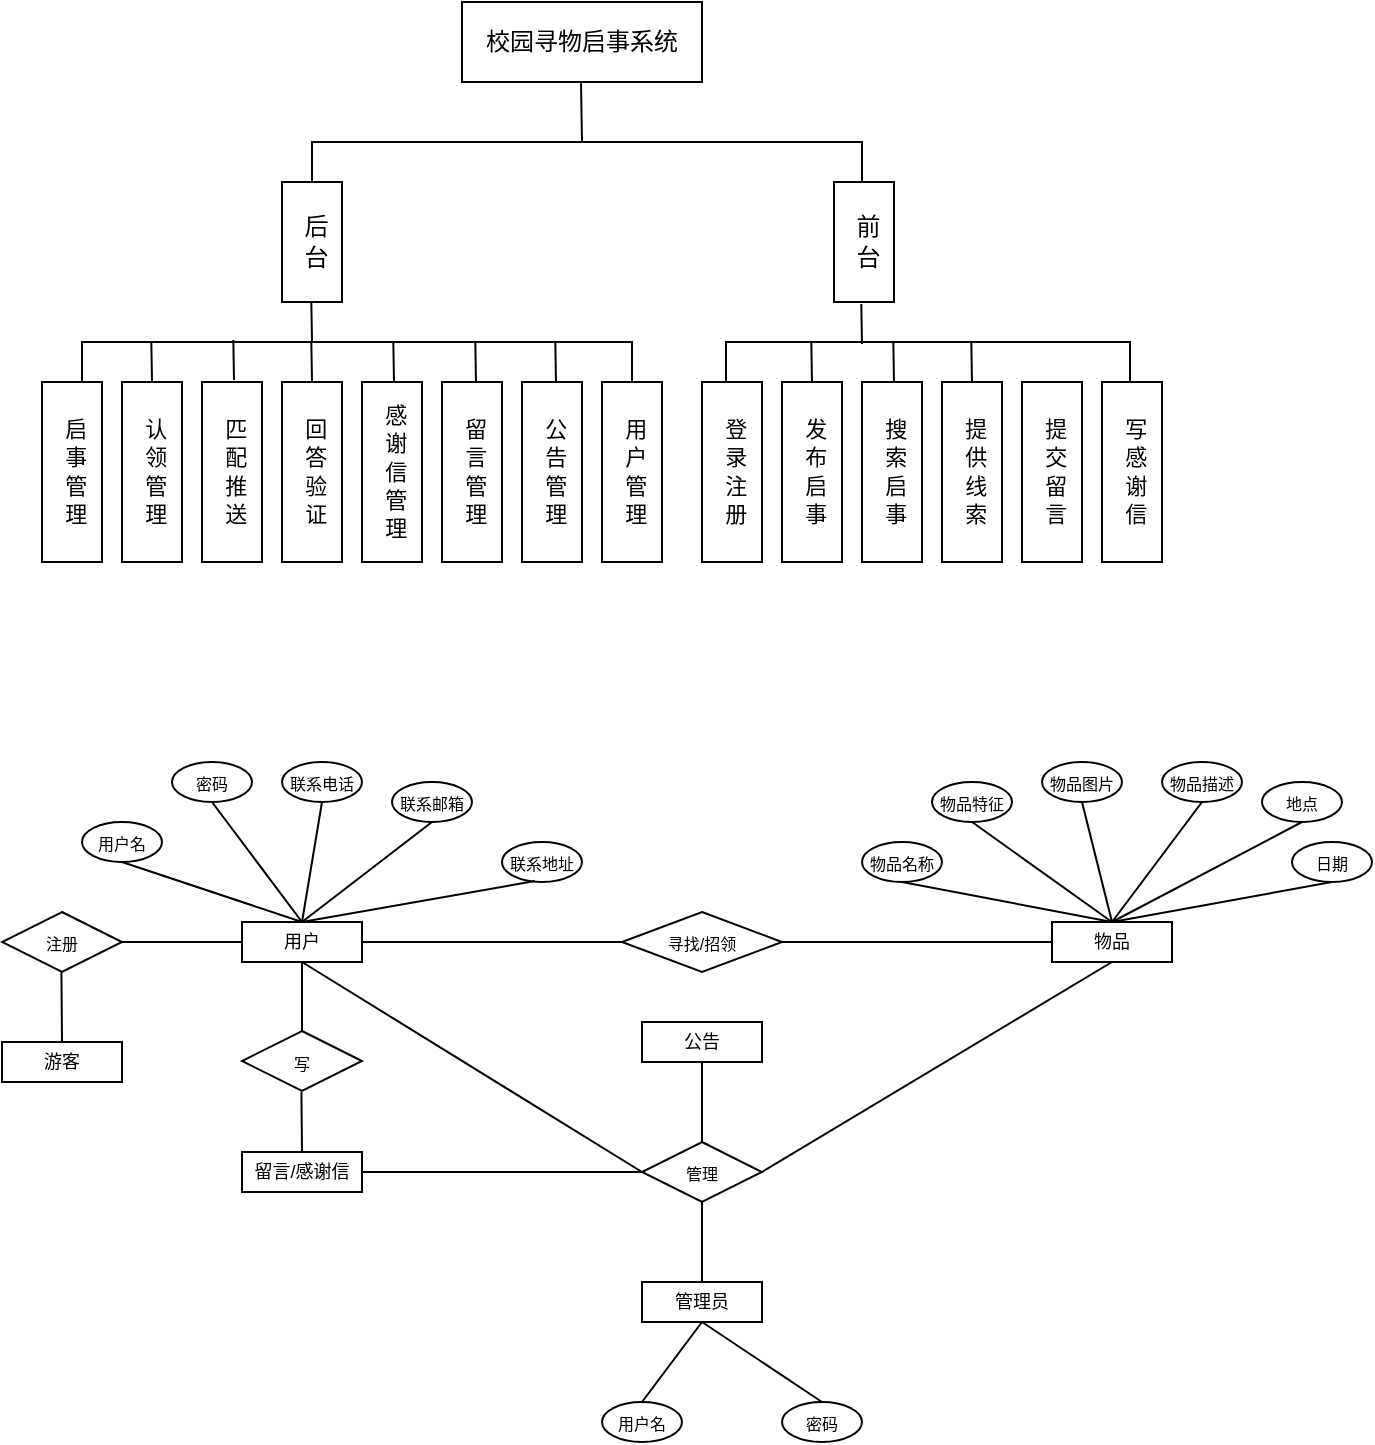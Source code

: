 <mxfile version="24.8.0">
  <diagram id="prtHgNgQTEPvFCAcTncT" name="Page-1">
    <mxGraphModel dx="842" dy="533" grid="1" gridSize="10" guides="1" tooltips="1" connect="1" arrows="1" fold="1" page="1" pageScale="1" pageWidth="827" pageHeight="1169" math="1" shadow="0">
      <root>
        <mxCell id="0" />
        <mxCell id="1" parent="0" />
        <mxCell id="6uF64dpKUKu1V5xcWmwK-1" value="校园寻物启事系统" style="rounded=0;whiteSpace=wrap;html=1;" parent="1" vertex="1">
          <mxGeometry x="320" y="40" width="120" height="40" as="geometry" />
        </mxCell>
        <mxCell id="6uF64dpKUKu1V5xcWmwK-2" value="" style="endArrow=none;html=1;rounded=0;" parent="1" edge="1">
          <mxGeometry width="50" height="50" relative="1" as="geometry">
            <mxPoint x="380" y="110" as="sourcePoint" />
            <mxPoint x="379.5" y="80" as="targetPoint" />
          </mxGeometry>
        </mxCell>
        <mxCell id="6uF64dpKUKu1V5xcWmwK-3" value="后 台" style="rounded=0;align=center;verticalAlign=middle;spacingTop=0;html=1;labelPosition=center;verticalLabelPosition=middle;fontSize=12;spacing=0;spacingBottom=0;spacingLeft=0;horizontal=1;textDirection=vertical-lr;whiteSpace=wrap;" parent="1" vertex="1">
          <mxGeometry x="230" y="130" width="30" height="60" as="geometry" />
        </mxCell>
        <mxCell id="6uF64dpKUKu1V5xcWmwK-4" value="前 台" style="rounded=0;align=center;verticalAlign=middle;spacingTop=0;html=1;labelPosition=center;verticalLabelPosition=middle;fontSize=12;spacing=0;spacingBottom=0;spacingLeft=0;horizontal=1;textDirection=vertical-lr;whiteSpace=wrap;" parent="1" vertex="1">
          <mxGeometry x="506" y="130" width="30" height="60" as="geometry" />
        </mxCell>
        <mxCell id="6uF64dpKUKu1V5xcWmwK-5" value="" style="shape=partialRectangle;whiteSpace=wrap;html=1;bottom=1;right=1;left=1;top=0;fillColor=none;routingCenterX=-0.5;rotation=-180;" parent="1" vertex="1">
          <mxGeometry x="245" y="110" width="275" height="20" as="geometry" />
        </mxCell>
        <mxCell id="6uF64dpKUKu1V5xcWmwK-8" value="" style="shape=partialRectangle;whiteSpace=wrap;html=1;bottom=1;right=1;left=1;top=0;fillColor=none;routingCenterX=-0.5;rotation=-180;" parent="1" vertex="1">
          <mxGeometry x="130" y="210" width="275" height="20" as="geometry" />
        </mxCell>
        <mxCell id="6uF64dpKUKu1V5xcWmwK-9" value="" style="endArrow=none;html=1;rounded=0;" parent="1" edge="1">
          <mxGeometry width="50" height="50" relative="1" as="geometry">
            <mxPoint x="245" y="210" as="sourcePoint" />
            <mxPoint x="244.66" y="190" as="targetPoint" />
          </mxGeometry>
        </mxCell>
        <mxCell id="6uF64dpKUKu1V5xcWmwK-11" value="启 事 管 理" style="rounded=0;align=center;verticalAlign=middle;spacingTop=0;html=1;labelPosition=center;verticalLabelPosition=middle;fontSize=11;spacing=0;spacingBottom=0;spacingLeft=0;horizontal=1;textDirection=vertical-lr;whiteSpace=wrap;" parent="1" vertex="1">
          <mxGeometry x="110" y="230" width="30" height="90" as="geometry" />
        </mxCell>
        <mxCell id="6uF64dpKUKu1V5xcWmwK-13" value="认 领 管 理" style="rounded=0;align=center;verticalAlign=middle;spacingTop=0;html=1;labelPosition=center;verticalLabelPosition=middle;fontSize=11;spacing=0;spacingBottom=0;spacingLeft=0;horizontal=1;textDirection=vertical-lr;whiteSpace=wrap;" parent="1" vertex="1">
          <mxGeometry x="150" y="230" width="30" height="90" as="geometry" />
        </mxCell>
        <mxCell id="6uF64dpKUKu1V5xcWmwK-14" value="匹 配 推 送" style="rounded=0;align=center;verticalAlign=middle;spacingTop=0;html=1;labelPosition=center;verticalLabelPosition=middle;fontSize=11;spacing=0;spacingBottom=0;spacingLeft=0;horizontal=1;textDirection=vertical-lr;whiteSpace=wrap;" parent="1" vertex="1">
          <mxGeometry x="190" y="230" width="30" height="90" as="geometry" />
        </mxCell>
        <mxCell id="6uF64dpKUKu1V5xcWmwK-15" value="回 答 验 证" style="rounded=0;align=center;verticalAlign=middle;spacingTop=0;html=1;labelPosition=center;verticalLabelPosition=middle;fontSize=11;spacing=0;spacingBottom=0;spacingLeft=0;horizontal=1;textDirection=vertical-lr;whiteSpace=wrap;" parent="1" vertex="1">
          <mxGeometry x="230" y="230" width="30" height="90" as="geometry" />
        </mxCell>
        <mxCell id="6uF64dpKUKu1V5xcWmwK-16" value="感 谢 信 管 理" style="rounded=0;align=center;verticalAlign=middle;spacingTop=0;html=1;labelPosition=center;verticalLabelPosition=middle;fontSize=11;spacing=0;spacingBottom=0;spacingLeft=0;horizontal=1;textDirection=vertical-lr;whiteSpace=wrap;" parent="1" vertex="1">
          <mxGeometry x="270" y="230" width="30" height="90" as="geometry" />
        </mxCell>
        <mxCell id="6uF64dpKUKu1V5xcWmwK-17" value="留 言 管 理" style="rounded=0;align=center;verticalAlign=middle;spacingTop=0;html=1;labelPosition=center;verticalLabelPosition=middle;fontSize=11;spacing=0;spacingBottom=0;spacingLeft=0;horizontal=1;textDirection=vertical-lr;whiteSpace=wrap;" parent="1" vertex="1">
          <mxGeometry x="310" y="230" width="30" height="90" as="geometry" />
        </mxCell>
        <mxCell id="6uF64dpKUKu1V5xcWmwK-18" value="公 告 管 理" style="rounded=0;align=center;verticalAlign=middle;spacingTop=0;html=1;labelPosition=center;verticalLabelPosition=middle;fontSize=11;spacing=0;spacingBottom=0;spacingLeft=0;horizontal=1;textDirection=vertical-lr;whiteSpace=wrap;" parent="1" vertex="1">
          <mxGeometry x="350" y="230" width="30" height="90" as="geometry" />
        </mxCell>
        <mxCell id="6uF64dpKUKu1V5xcWmwK-19" value="用 户 管 理" style="rounded=0;align=center;verticalAlign=middle;spacingTop=0;html=1;labelPosition=center;verticalLabelPosition=middle;fontSize=11;spacing=0;spacingBottom=0;spacingLeft=0;horizontal=1;textDirection=vertical-lr;whiteSpace=wrap;" parent="1" vertex="1">
          <mxGeometry x="390" y="230" width="30" height="90" as="geometry" />
        </mxCell>
        <mxCell id="6uF64dpKUKu1V5xcWmwK-20" value="" style="endArrow=none;html=1;rounded=0;exitX=0.5;exitY=0;exitDx=0;exitDy=0;" parent="1" source="6uF64dpKUKu1V5xcWmwK-13" edge="1">
          <mxGeometry width="50" height="50" relative="1" as="geometry">
            <mxPoint x="165.16" y="240" as="sourcePoint" />
            <mxPoint x="164.66" y="210" as="targetPoint" />
          </mxGeometry>
        </mxCell>
        <mxCell id="6uF64dpKUKu1V5xcWmwK-25" value="" style="endArrow=none;html=1;rounded=0;exitX=0.5;exitY=0;exitDx=0;exitDy=0;" parent="1" edge="1">
          <mxGeometry width="50" height="50" relative="1" as="geometry">
            <mxPoint x="206" y="229" as="sourcePoint" />
            <mxPoint x="205.66" y="209" as="targetPoint" />
          </mxGeometry>
        </mxCell>
        <mxCell id="6uF64dpKUKu1V5xcWmwK-26" value="" style="endArrow=none;html=1;rounded=0;exitX=0.5;exitY=0;exitDx=0;exitDy=0;" parent="1" edge="1">
          <mxGeometry width="50" height="50" relative="1" as="geometry">
            <mxPoint x="245" y="230" as="sourcePoint" />
            <mxPoint x="244.66" y="210" as="targetPoint" />
          </mxGeometry>
        </mxCell>
        <mxCell id="6uF64dpKUKu1V5xcWmwK-27" value="" style="endArrow=none;html=1;rounded=0;exitX=0.5;exitY=0;exitDx=0;exitDy=0;" parent="1" edge="1">
          <mxGeometry width="50" height="50" relative="1" as="geometry">
            <mxPoint x="286" y="230" as="sourcePoint" />
            <mxPoint x="285.66" y="210" as="targetPoint" />
          </mxGeometry>
        </mxCell>
        <mxCell id="6uF64dpKUKu1V5xcWmwK-28" value="" style="endArrow=none;html=1;rounded=0;exitX=0.5;exitY=0;exitDx=0;exitDy=0;" parent="1" edge="1">
          <mxGeometry width="50" height="50" relative="1" as="geometry">
            <mxPoint x="327" y="230" as="sourcePoint" />
            <mxPoint x="326.66" y="210" as="targetPoint" />
          </mxGeometry>
        </mxCell>
        <mxCell id="6uF64dpKUKu1V5xcWmwK-29" value="" style="endArrow=none;html=1;rounded=0;exitX=0.5;exitY=0;exitDx=0;exitDy=0;" parent="1" edge="1">
          <mxGeometry width="50" height="50" relative="1" as="geometry">
            <mxPoint x="367" y="230" as="sourcePoint" />
            <mxPoint x="366.66" y="210" as="targetPoint" />
          </mxGeometry>
        </mxCell>
        <mxCell id="6uF64dpKUKu1V5xcWmwK-30" value="" style="shape=partialRectangle;whiteSpace=wrap;html=1;bottom=1;right=1;left=1;top=0;fillColor=none;routingCenterX=-0.5;rotation=-180;" parent="1" vertex="1">
          <mxGeometry x="452" y="210" width="202" height="20" as="geometry" />
        </mxCell>
        <mxCell id="6uF64dpKUKu1V5xcWmwK-31" value="" style="endArrow=none;html=1;rounded=0;" parent="1" edge="1">
          <mxGeometry width="50" height="50" relative="1" as="geometry">
            <mxPoint x="520" y="211" as="sourcePoint" />
            <mxPoint x="519.66" y="191" as="targetPoint" />
          </mxGeometry>
        </mxCell>
        <mxCell id="6uF64dpKUKu1V5xcWmwK-32" value="登 录 注 册" style="rounded=0;align=center;verticalAlign=middle;spacingTop=0;html=1;labelPosition=center;verticalLabelPosition=middle;fontSize=11;spacing=0;spacingBottom=0;spacingLeft=0;horizontal=1;textDirection=vertical-lr;whiteSpace=wrap;" parent="1" vertex="1">
          <mxGeometry x="440" y="230" width="30" height="90" as="geometry" />
        </mxCell>
        <mxCell id="6uF64dpKUKu1V5xcWmwK-33" value="发 布 启 事" style="rounded=0;align=center;verticalAlign=middle;spacingTop=0;html=1;labelPosition=center;verticalLabelPosition=middle;fontSize=11;spacing=0;spacingBottom=0;spacingLeft=0;horizontal=1;textDirection=vertical-lr;whiteSpace=wrap;" parent="1" vertex="1">
          <mxGeometry x="480" y="230" width="30" height="90" as="geometry" />
        </mxCell>
        <mxCell id="6uF64dpKUKu1V5xcWmwK-34" value="搜 索 启 事" style="rounded=0;align=center;verticalAlign=middle;spacingTop=0;html=1;labelPosition=center;verticalLabelPosition=middle;fontSize=11;spacing=0;spacingBottom=0;spacingLeft=0;horizontal=1;textDirection=vertical-lr;whiteSpace=wrap;" parent="1" vertex="1">
          <mxGeometry x="520" y="230" width="30" height="90" as="geometry" />
        </mxCell>
        <mxCell id="6uF64dpKUKu1V5xcWmwK-35" value="提 供 线 索" style="rounded=0;align=center;verticalAlign=middle;spacingTop=0;html=1;labelPosition=center;verticalLabelPosition=middle;fontSize=11;spacing=0;spacingBottom=0;spacingLeft=0;horizontal=1;textDirection=vertical-lr;whiteSpace=wrap;" parent="1" vertex="1">
          <mxGeometry x="560" y="230" width="30" height="90" as="geometry" />
        </mxCell>
        <mxCell id="6uF64dpKUKu1V5xcWmwK-36" value="提 交 留 言" style="rounded=0;align=center;verticalAlign=middle;spacingTop=0;html=1;labelPosition=center;verticalLabelPosition=middle;fontSize=11;spacing=0;spacingBottom=0;spacingLeft=0;horizontal=1;textDirection=vertical-lr;whiteSpace=wrap;" parent="1" vertex="1">
          <mxGeometry x="600" y="230" width="30" height="90" as="geometry" />
        </mxCell>
        <mxCell id="bnHP4XVdyDgP-w02IS33-1" value="" style="endArrow=none;html=1;rounded=0;exitX=0.5;exitY=0;exitDx=0;exitDy=0;" edge="1" parent="1">
          <mxGeometry width="50" height="50" relative="1" as="geometry">
            <mxPoint x="495" y="230" as="sourcePoint" />
            <mxPoint x="494.66" y="210" as="targetPoint" />
          </mxGeometry>
        </mxCell>
        <mxCell id="bnHP4XVdyDgP-w02IS33-3" value="" style="endArrow=none;html=1;rounded=0;exitX=0.5;exitY=0;exitDx=0;exitDy=0;" edge="1" parent="1">
          <mxGeometry width="50" height="50" relative="1" as="geometry">
            <mxPoint x="536" y="230" as="sourcePoint" />
            <mxPoint x="535.66" y="210" as="targetPoint" />
          </mxGeometry>
        </mxCell>
        <mxCell id="bnHP4XVdyDgP-w02IS33-4" value="" style="endArrow=none;html=1;rounded=0;exitX=0.5;exitY=0;exitDx=0;exitDy=0;" edge="1" parent="1">
          <mxGeometry width="50" height="50" relative="1" as="geometry">
            <mxPoint x="575" y="230" as="sourcePoint" />
            <mxPoint x="574.66" y="210" as="targetPoint" />
          </mxGeometry>
        </mxCell>
        <mxCell id="bnHP4XVdyDgP-w02IS33-5" value="写 感 谢 信" style="rounded=0;align=center;verticalAlign=middle;spacingTop=0;html=1;labelPosition=center;verticalLabelPosition=middle;fontSize=11;spacing=0;spacingBottom=0;spacingLeft=0;horizontal=1;textDirection=vertical-lr;whiteSpace=wrap;" vertex="1" parent="1">
          <mxGeometry x="640" y="230" width="30" height="90" as="geometry" />
        </mxCell>
        <mxCell id="bnHP4XVdyDgP-w02IS33-6" value="物品" style="rounded=0;whiteSpace=wrap;html=1;fontSize=9;" vertex="1" parent="1">
          <mxGeometry x="615" y="500" width="60" height="20" as="geometry" />
        </mxCell>
        <mxCell id="bnHP4XVdyDgP-w02IS33-21" value="&lt;span style=&quot;font-size: 8px;&quot;&gt;物品图片&lt;/span&gt;" style="ellipse;whiteSpace=wrap;html=1;" vertex="1" parent="1">
          <mxGeometry x="610" y="420" width="40" height="20" as="geometry" />
        </mxCell>
        <mxCell id="bnHP4XVdyDgP-w02IS33-22" value="" style="endArrow=none;html=1;rounded=0;entryX=0.5;entryY=1;entryDx=0;entryDy=0;exitX=0.5;exitY=0;exitDx=0;exitDy=0;" edge="1" parent="1" source="bnHP4XVdyDgP-w02IS33-6" target="bnHP4XVdyDgP-w02IS33-21">
          <mxGeometry width="50" height="50" relative="1" as="geometry">
            <mxPoint x="671" y="500" as="sourcePoint" />
            <mxPoint x="650" y="450" as="targetPoint" />
          </mxGeometry>
        </mxCell>
        <mxCell id="bnHP4XVdyDgP-w02IS33-24" value="&lt;span style=&quot;font-size: 8px;&quot;&gt;物品名称&lt;/span&gt;" style="ellipse;whiteSpace=wrap;html=1;" vertex="1" parent="1">
          <mxGeometry x="520" y="460" width="40" height="20" as="geometry" />
        </mxCell>
        <mxCell id="bnHP4XVdyDgP-w02IS33-25" value="" style="endArrow=none;html=1;rounded=0;exitX=0.5;exitY=0;exitDx=0;exitDy=0;entryX=0.5;entryY=1;entryDx=0;entryDy=0;" edge="1" parent="1" source="bnHP4XVdyDgP-w02IS33-6" target="bnHP4XVdyDgP-w02IS33-24">
          <mxGeometry width="50" height="50" relative="1" as="geometry">
            <mxPoint x="620" y="490" as="sourcePoint" />
            <mxPoint x="655" y="430" as="targetPoint" />
          </mxGeometry>
        </mxCell>
        <mxCell id="bnHP4XVdyDgP-w02IS33-28" value="&lt;span style=&quot;font-size: 8px;&quot;&gt;物品特征&lt;/span&gt;" style="ellipse;whiteSpace=wrap;html=1;" vertex="1" parent="1">
          <mxGeometry x="555" y="430" width="40" height="20" as="geometry" />
        </mxCell>
        <mxCell id="bnHP4XVdyDgP-w02IS33-29" value="" style="endArrow=none;html=1;rounded=0;entryX=0.5;entryY=1;entryDx=0;entryDy=0;exitX=0.5;exitY=0;exitDx=0;exitDy=0;" edge="1" parent="1" source="bnHP4XVdyDgP-w02IS33-6" target="bnHP4XVdyDgP-w02IS33-28">
          <mxGeometry width="50" height="50" relative="1" as="geometry">
            <mxPoint x="650" y="520" as="sourcePoint" />
            <mxPoint x="695" y="420" as="targetPoint" />
          </mxGeometry>
        </mxCell>
        <mxCell id="bnHP4XVdyDgP-w02IS33-34" value="&lt;span style=&quot;font-size: 8px;&quot;&gt;日期&lt;/span&gt;" style="ellipse;whiteSpace=wrap;html=1;" vertex="1" parent="1">
          <mxGeometry x="735" y="460" width="40" height="20" as="geometry" />
        </mxCell>
        <mxCell id="bnHP4XVdyDgP-w02IS33-36" value="&lt;span style=&quot;font-size: 8px;&quot;&gt;地点&lt;/span&gt;" style="ellipse;whiteSpace=wrap;html=1;" vertex="1" parent="1">
          <mxGeometry x="720" y="430" width="40" height="20" as="geometry" />
        </mxCell>
        <mxCell id="bnHP4XVdyDgP-w02IS33-42" value="" style="endArrow=none;html=1;rounded=0;entryX=0.5;entryY=1;entryDx=0;entryDy=0;exitX=0.5;exitY=0;exitDx=0;exitDy=0;" edge="1" parent="1" source="bnHP4XVdyDgP-w02IS33-6" target="bnHP4XVdyDgP-w02IS33-36">
          <mxGeometry width="50" height="50" relative="1" as="geometry">
            <mxPoint x="680" y="510" as="sourcePoint" />
            <mxPoint x="806" y="543" as="targetPoint" />
          </mxGeometry>
        </mxCell>
        <mxCell id="bnHP4XVdyDgP-w02IS33-47" value="" style="endArrow=none;html=1;rounded=0;exitX=0.5;exitY=0;exitDx=0;exitDy=0;entryX=0.5;entryY=1;entryDx=0;entryDy=0;" edge="1" parent="1" source="bnHP4XVdyDgP-w02IS33-6" target="bnHP4XVdyDgP-w02IS33-34">
          <mxGeometry width="50" height="50" relative="1" as="geometry">
            <mxPoint x="640" y="500" as="sourcePoint" />
            <mxPoint x="750" y="480" as="targetPoint" />
          </mxGeometry>
        </mxCell>
        <mxCell id="bnHP4XVdyDgP-w02IS33-48" value="用户" style="rounded=0;whiteSpace=wrap;html=1;fontSize=9;" vertex="1" parent="1">
          <mxGeometry x="210" y="500" width="60" height="20" as="geometry" />
        </mxCell>
        <mxCell id="bnHP4XVdyDgP-w02IS33-49" value="&lt;span style=&quot;font-size: 8px;&quot;&gt;联系电话&lt;/span&gt;" style="ellipse;whiteSpace=wrap;html=1;" vertex="1" parent="1">
          <mxGeometry x="230" y="420" width="40" height="20" as="geometry" />
        </mxCell>
        <mxCell id="bnHP4XVdyDgP-w02IS33-50" value="" style="endArrow=none;html=1;rounded=0;entryX=0.5;entryY=1;entryDx=0;entryDy=0;exitX=0.5;exitY=0;exitDx=0;exitDy=0;" edge="1" parent="1" source="bnHP4XVdyDgP-w02IS33-48" target="bnHP4XVdyDgP-w02IS33-49">
          <mxGeometry width="50" height="50" relative="1" as="geometry">
            <mxPoint x="266" y="500" as="sourcePoint" />
            <mxPoint x="245" y="450" as="targetPoint" />
          </mxGeometry>
        </mxCell>
        <mxCell id="bnHP4XVdyDgP-w02IS33-51" value="&lt;span style=&quot;font-size: 8px;&quot;&gt;用户名&lt;/span&gt;" style="ellipse;whiteSpace=wrap;html=1;" vertex="1" parent="1">
          <mxGeometry x="130" y="450" width="40" height="20" as="geometry" />
        </mxCell>
        <mxCell id="bnHP4XVdyDgP-w02IS33-52" value="" style="endArrow=none;html=1;rounded=0;exitX=0.5;exitY=0;exitDx=0;exitDy=0;entryX=0.5;entryY=1;entryDx=0;entryDy=0;" edge="1" parent="1" source="bnHP4XVdyDgP-w02IS33-48" target="bnHP4XVdyDgP-w02IS33-51">
          <mxGeometry width="50" height="50" relative="1" as="geometry">
            <mxPoint x="215" y="490" as="sourcePoint" />
            <mxPoint x="250" y="430" as="targetPoint" />
          </mxGeometry>
        </mxCell>
        <mxCell id="bnHP4XVdyDgP-w02IS33-53" value="&lt;span style=&quot;font-size: 8px;&quot;&gt;密码&lt;/span&gt;" style="ellipse;whiteSpace=wrap;html=1;" vertex="1" parent="1">
          <mxGeometry x="175" y="420" width="40" height="20" as="geometry" />
        </mxCell>
        <mxCell id="bnHP4XVdyDgP-w02IS33-54" value="" style="endArrow=none;html=1;rounded=0;entryX=0.5;entryY=1;entryDx=0;entryDy=0;exitX=0.5;exitY=0;exitDx=0;exitDy=0;" edge="1" parent="1" source="bnHP4XVdyDgP-w02IS33-48" target="bnHP4XVdyDgP-w02IS33-53">
          <mxGeometry width="50" height="50" relative="1" as="geometry">
            <mxPoint x="245" y="520" as="sourcePoint" />
            <mxPoint x="290" y="420" as="targetPoint" />
          </mxGeometry>
        </mxCell>
        <mxCell id="bnHP4XVdyDgP-w02IS33-55" value="&lt;span style=&quot;font-size: 8px;&quot;&gt;联系地址&lt;/span&gt;" style="ellipse;whiteSpace=wrap;html=1;" vertex="1" parent="1">
          <mxGeometry x="340" y="460" width="40" height="20" as="geometry" />
        </mxCell>
        <mxCell id="bnHP4XVdyDgP-w02IS33-56" value="&lt;span style=&quot;font-size: 8px;&quot;&gt;联系邮箱&lt;/span&gt;" style="ellipse;whiteSpace=wrap;html=1;" vertex="1" parent="1">
          <mxGeometry x="285" y="430" width="40" height="20" as="geometry" />
        </mxCell>
        <mxCell id="bnHP4XVdyDgP-w02IS33-57" value="" style="endArrow=none;html=1;rounded=0;entryX=0.5;entryY=1;entryDx=0;entryDy=0;exitX=0.5;exitY=0;exitDx=0;exitDy=0;" edge="1" parent="1" source="bnHP4XVdyDgP-w02IS33-48" target="bnHP4XVdyDgP-w02IS33-56">
          <mxGeometry width="50" height="50" relative="1" as="geometry">
            <mxPoint x="275" y="510" as="sourcePoint" />
            <mxPoint x="401" y="543" as="targetPoint" />
          </mxGeometry>
        </mxCell>
        <mxCell id="bnHP4XVdyDgP-w02IS33-58" value="" style="endArrow=none;html=1;rounded=0;exitX=0.5;exitY=0;exitDx=0;exitDy=0;entryX=0.411;entryY=0.976;entryDx=0;entryDy=0;entryPerimeter=0;" edge="1" parent="1" source="bnHP4XVdyDgP-w02IS33-48" target="bnHP4XVdyDgP-w02IS33-55">
          <mxGeometry width="50" height="50" relative="1" as="geometry">
            <mxPoint x="235" y="500" as="sourcePoint" />
            <mxPoint x="345" y="480" as="targetPoint" />
          </mxGeometry>
        </mxCell>
        <mxCell id="bnHP4XVdyDgP-w02IS33-59" value="" style="endArrow=none;html=1;rounded=0;exitX=1;exitY=0.5;exitDx=0;exitDy=0;entryX=0;entryY=0.5;entryDx=0;entryDy=0;" edge="1" parent="1" source="bnHP4XVdyDgP-w02IS33-48" target="bnHP4XVdyDgP-w02IS33-60">
          <mxGeometry width="50" height="50" relative="1" as="geometry">
            <mxPoint x="410" y="550" as="sourcePoint" />
            <mxPoint x="400" y="510" as="targetPoint" />
          </mxGeometry>
        </mxCell>
        <mxCell id="bnHP4XVdyDgP-w02IS33-60" value="&lt;font style=&quot;font-size: 8px;&quot;&gt;寻找/招领&lt;/font&gt;" style="rhombus;whiteSpace=wrap;html=1;" vertex="1" parent="1">
          <mxGeometry x="400" y="495" width="80" height="30" as="geometry" />
        </mxCell>
        <mxCell id="bnHP4XVdyDgP-w02IS33-61" value="" style="endArrow=none;html=1;rounded=0;entryX=0;entryY=0.5;entryDx=0;entryDy=0;exitX=1;exitY=0.5;exitDx=0;exitDy=0;" edge="1" parent="1" source="bnHP4XVdyDgP-w02IS33-60" target="bnHP4XVdyDgP-w02IS33-6">
          <mxGeometry width="50" height="50" relative="1" as="geometry">
            <mxPoint x="500" y="510" as="sourcePoint" />
            <mxPoint x="662" y="509.71" as="targetPoint" />
          </mxGeometry>
        </mxCell>
        <mxCell id="bnHP4XVdyDgP-w02IS33-62" value="&lt;span style=&quot;font-size: 8px;&quot;&gt;物品描述&lt;/span&gt;" style="ellipse;whiteSpace=wrap;html=1;" vertex="1" parent="1">
          <mxGeometry x="670" y="420" width="40" height="20" as="geometry" />
        </mxCell>
        <mxCell id="bnHP4XVdyDgP-w02IS33-63" value="" style="endArrow=none;html=1;rounded=0;entryX=0.5;entryY=1;entryDx=0;entryDy=0;exitX=0.5;exitY=0;exitDx=0;exitDy=0;" edge="1" parent="1" source="bnHP4XVdyDgP-w02IS33-6" target="bnHP4XVdyDgP-w02IS33-62">
          <mxGeometry width="50" height="50" relative="1" as="geometry">
            <mxPoint x="655" y="510" as="sourcePoint" />
            <mxPoint x="750" y="460" as="targetPoint" />
          </mxGeometry>
        </mxCell>
        <mxCell id="bnHP4XVdyDgP-w02IS33-65" value="管理员" style="rounded=0;whiteSpace=wrap;html=1;fontSize=9;" vertex="1" parent="1">
          <mxGeometry x="410" y="680" width="60" height="20" as="geometry" />
        </mxCell>
        <mxCell id="bnHP4XVdyDgP-w02IS33-66" value="游客" style="rounded=0;whiteSpace=wrap;html=1;fontSize=9;" vertex="1" parent="1">
          <mxGeometry x="90" y="560" width="60" height="20" as="geometry" />
        </mxCell>
        <mxCell id="bnHP4XVdyDgP-w02IS33-67" value="&lt;font style=&quot;font-size: 8px;&quot;&gt;注册&lt;/font&gt;" style="rhombus;whiteSpace=wrap;html=1;" vertex="1" parent="1">
          <mxGeometry x="90" y="495" width="60" height="30" as="geometry" />
        </mxCell>
        <mxCell id="bnHP4XVdyDgP-w02IS33-68" value="" style="endArrow=none;html=1;rounded=0;exitX=0;exitY=0.5;exitDx=0;exitDy=0;entryX=1;entryY=0.5;entryDx=0;entryDy=0;" edge="1" parent="1" source="bnHP4XVdyDgP-w02IS33-48" target="bnHP4XVdyDgP-w02IS33-67">
          <mxGeometry width="50" height="50" relative="1" as="geometry">
            <mxPoint x="260" y="565" as="sourcePoint" />
            <mxPoint x="390" y="565" as="targetPoint" />
          </mxGeometry>
        </mxCell>
        <mxCell id="bnHP4XVdyDgP-w02IS33-69" value="" style="endArrow=none;html=1;rounded=0;exitX=0.5;exitY=1;exitDx=0;exitDy=0;entryX=0.5;entryY=0;entryDx=0;entryDy=0;" edge="1" parent="1" target="bnHP4XVdyDgP-w02IS33-66">
          <mxGeometry width="50" height="50" relative="1" as="geometry">
            <mxPoint x="119.71" y="525" as="sourcePoint" />
            <mxPoint x="119.71" y="570" as="targetPoint" />
          </mxGeometry>
        </mxCell>
        <mxCell id="bnHP4XVdyDgP-w02IS33-70" value="&lt;span style=&quot;font-size: 8px;&quot;&gt;管理&lt;/span&gt;" style="rhombus;whiteSpace=wrap;html=1;" vertex="1" parent="1">
          <mxGeometry x="410" y="610" width="60" height="30" as="geometry" />
        </mxCell>
        <mxCell id="bnHP4XVdyDgP-w02IS33-71" value="" style="endArrow=none;html=1;rounded=0;exitX=0.5;exitY=1;exitDx=0;exitDy=0;entryX=0;entryY=0.5;entryDx=0;entryDy=0;" edge="1" parent="1" source="bnHP4XVdyDgP-w02IS33-48" target="bnHP4XVdyDgP-w02IS33-70">
          <mxGeometry width="50" height="50" relative="1" as="geometry">
            <mxPoint x="285" y="540" as="sourcePoint" />
            <mxPoint x="425" y="540" as="targetPoint" />
          </mxGeometry>
        </mxCell>
        <mxCell id="bnHP4XVdyDgP-w02IS33-72" value="" style="endArrow=none;html=1;rounded=0;exitX=0.5;exitY=1;exitDx=0;exitDy=0;entryX=0.5;entryY=0;entryDx=0;entryDy=0;" edge="1" parent="1" source="bnHP4XVdyDgP-w02IS33-70" target="bnHP4XVdyDgP-w02IS33-65">
          <mxGeometry width="50" height="50" relative="1" as="geometry">
            <mxPoint x="436" y="620" as="sourcePoint" />
            <mxPoint x="490" y="680" as="targetPoint" />
          </mxGeometry>
        </mxCell>
        <mxCell id="bnHP4XVdyDgP-w02IS33-73" value="" style="endArrow=none;html=1;rounded=0;exitX=1;exitY=0.5;exitDx=0;exitDy=0;entryX=0.5;entryY=1;entryDx=0;entryDy=0;" edge="1" parent="1" source="bnHP4XVdyDgP-w02IS33-70" target="bnHP4XVdyDgP-w02IS33-6">
          <mxGeometry width="50" height="50" relative="1" as="geometry">
            <mxPoint x="490" y="585" as="sourcePoint" />
            <mxPoint x="660" y="665" as="targetPoint" />
          </mxGeometry>
        </mxCell>
        <mxCell id="bnHP4XVdyDgP-w02IS33-74" value="&lt;span style=&quot;font-size: 8px;&quot;&gt;用户名&lt;/span&gt;" style="ellipse;whiteSpace=wrap;html=1;" vertex="1" parent="1">
          <mxGeometry x="390" y="740" width="40" height="20" as="geometry" />
        </mxCell>
        <mxCell id="bnHP4XVdyDgP-w02IS33-75" value="&lt;span style=&quot;font-size: 8px;&quot;&gt;密码&lt;/span&gt;" style="ellipse;whiteSpace=wrap;html=1;" vertex="1" parent="1">
          <mxGeometry x="480" y="740" width="40" height="20" as="geometry" />
        </mxCell>
        <mxCell id="bnHP4XVdyDgP-w02IS33-76" value="" style="endArrow=none;html=1;rounded=0;exitX=0.5;exitY=0;exitDx=0;exitDy=0;" edge="1" parent="1" source="bnHP4XVdyDgP-w02IS33-74">
          <mxGeometry width="50" height="50" relative="1" as="geometry">
            <mxPoint x="390" y="750" as="sourcePoint" />
            <mxPoint x="440" y="700" as="targetPoint" />
          </mxGeometry>
        </mxCell>
        <mxCell id="bnHP4XVdyDgP-w02IS33-77" value="" style="endArrow=none;html=1;rounded=0;exitX=0.5;exitY=0;exitDx=0;exitDy=0;" edge="1" parent="1" source="bnHP4XVdyDgP-w02IS33-75">
          <mxGeometry width="50" height="50" relative="1" as="geometry">
            <mxPoint x="420" y="750" as="sourcePoint" />
            <mxPoint x="440" y="700" as="targetPoint" />
          </mxGeometry>
        </mxCell>
        <mxCell id="bnHP4XVdyDgP-w02IS33-78" value="公告" style="rounded=0;whiteSpace=wrap;html=1;fontSize=9;" vertex="1" parent="1">
          <mxGeometry x="410" y="550" width="60" height="20" as="geometry" />
        </mxCell>
        <mxCell id="bnHP4XVdyDgP-w02IS33-79" value="留言/感谢信" style="rounded=0;whiteSpace=wrap;html=1;fontSize=9;" vertex="1" parent="1">
          <mxGeometry x="210" y="615" width="60" height="20" as="geometry" />
        </mxCell>
        <mxCell id="bnHP4XVdyDgP-w02IS33-80" value="" style="endArrow=none;html=1;rounded=0;exitX=0.5;exitY=1;exitDx=0;exitDy=0;entryX=0.5;entryY=0;entryDx=0;entryDy=0;" edge="1" parent="1">
          <mxGeometry width="50" height="50" relative="1" as="geometry">
            <mxPoint x="440" y="570" as="sourcePoint" />
            <mxPoint x="440" y="610" as="targetPoint" />
          </mxGeometry>
        </mxCell>
        <mxCell id="bnHP4XVdyDgP-w02IS33-81" value="&lt;span style=&quot;font-size: 8px;&quot;&gt;写&lt;/span&gt;" style="rhombus;whiteSpace=wrap;html=1;" vertex="1" parent="1">
          <mxGeometry x="210" y="554.5" width="60" height="30" as="geometry" />
        </mxCell>
        <mxCell id="bnHP4XVdyDgP-w02IS33-82" value="" style="endArrow=none;html=1;rounded=0;exitX=0.5;exitY=1;exitDx=0;exitDy=0;entryX=0.5;entryY=0;entryDx=0;entryDy=0;" edge="1" parent="1" source="bnHP4XVdyDgP-w02IS33-48" target="bnHP4XVdyDgP-w02IS33-81">
          <mxGeometry width="50" height="50" relative="1" as="geometry">
            <mxPoint x="220" y="520" as="sourcePoint" />
            <mxPoint x="160" y="520" as="targetPoint" />
          </mxGeometry>
        </mxCell>
        <mxCell id="bnHP4XVdyDgP-w02IS33-83" value="" style="endArrow=none;html=1;rounded=0;entryX=0;entryY=0.5;entryDx=0;entryDy=0;exitX=1;exitY=0.5;exitDx=0;exitDy=0;" edge="1" parent="1" source="bnHP4XVdyDgP-w02IS33-79" target="bnHP4XVdyDgP-w02IS33-70">
          <mxGeometry width="50" height="50" relative="1" as="geometry">
            <mxPoint x="330" y="670" as="sourcePoint" />
            <mxPoint x="380" y="620" as="targetPoint" />
          </mxGeometry>
        </mxCell>
        <mxCell id="bnHP4XVdyDgP-w02IS33-84" value="" style="endArrow=none;html=1;rounded=0;exitX=0.5;exitY=1;exitDx=0;exitDy=0;entryX=0.5;entryY=0;entryDx=0;entryDy=0;" edge="1" parent="1" target="bnHP4XVdyDgP-w02IS33-79">
          <mxGeometry width="50" height="50" relative="1" as="geometry">
            <mxPoint x="239.71" y="585" as="sourcePoint" />
            <mxPoint x="240" y="610" as="targetPoint" />
          </mxGeometry>
        </mxCell>
      </root>
    </mxGraphModel>
  </diagram>
</mxfile>
